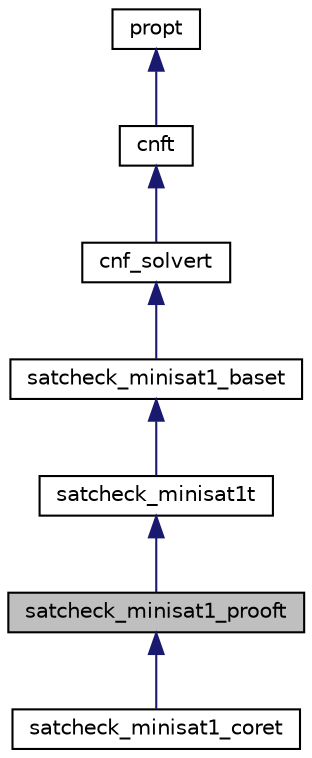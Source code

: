 digraph "satcheck_minisat1_prooft"
{
 // LATEX_PDF_SIZE
  bgcolor="transparent";
  edge [fontname="Helvetica",fontsize="10",labelfontname="Helvetica",labelfontsize="10"];
  node [fontname="Helvetica",fontsize="10",shape=record];
  Node1 [label="satcheck_minisat1_prooft",height=0.2,width=0.4,color="black", fillcolor="grey75", style="filled", fontcolor="black",tooltip=" "];
  Node2 -> Node1 [dir="back",color="midnightblue",fontsize="10",style="solid",fontname="Helvetica"];
  Node2 [label="satcheck_minisat1t",height=0.2,width=0.4,color="black",URL="$classsatcheck__minisat1t.html",tooltip=" "];
  Node3 -> Node2 [dir="back",color="midnightblue",fontsize="10",style="solid",fontname="Helvetica"];
  Node3 [label="satcheck_minisat1_baset",height=0.2,width=0.4,color="black",URL="$classsatcheck__minisat1__baset.html",tooltip=" "];
  Node4 -> Node3 [dir="back",color="midnightblue",fontsize="10",style="solid",fontname="Helvetica"];
  Node4 [label="cnf_solvert",height=0.2,width=0.4,color="black",URL="$classcnf__solvert.html",tooltip=" "];
  Node5 -> Node4 [dir="back",color="midnightblue",fontsize="10",style="solid",fontname="Helvetica"];
  Node5 [label="cnft",height=0.2,width=0.4,color="black",URL="$classcnft.html",tooltip=" "];
  Node6 -> Node5 [dir="back",color="midnightblue",fontsize="10",style="solid",fontname="Helvetica"];
  Node6 [label="propt",height=0.2,width=0.4,color="black",URL="$classpropt.html",tooltip="TO_BE_DOCUMENTED."];
  Node1 -> Node7 [dir="back",color="midnightblue",fontsize="10",style="solid",fontname="Helvetica"];
  Node7 [label="satcheck_minisat1_coret",height=0.2,width=0.4,color="black",URL="$classsatcheck__minisat1__coret.html",tooltip=" "];
}
